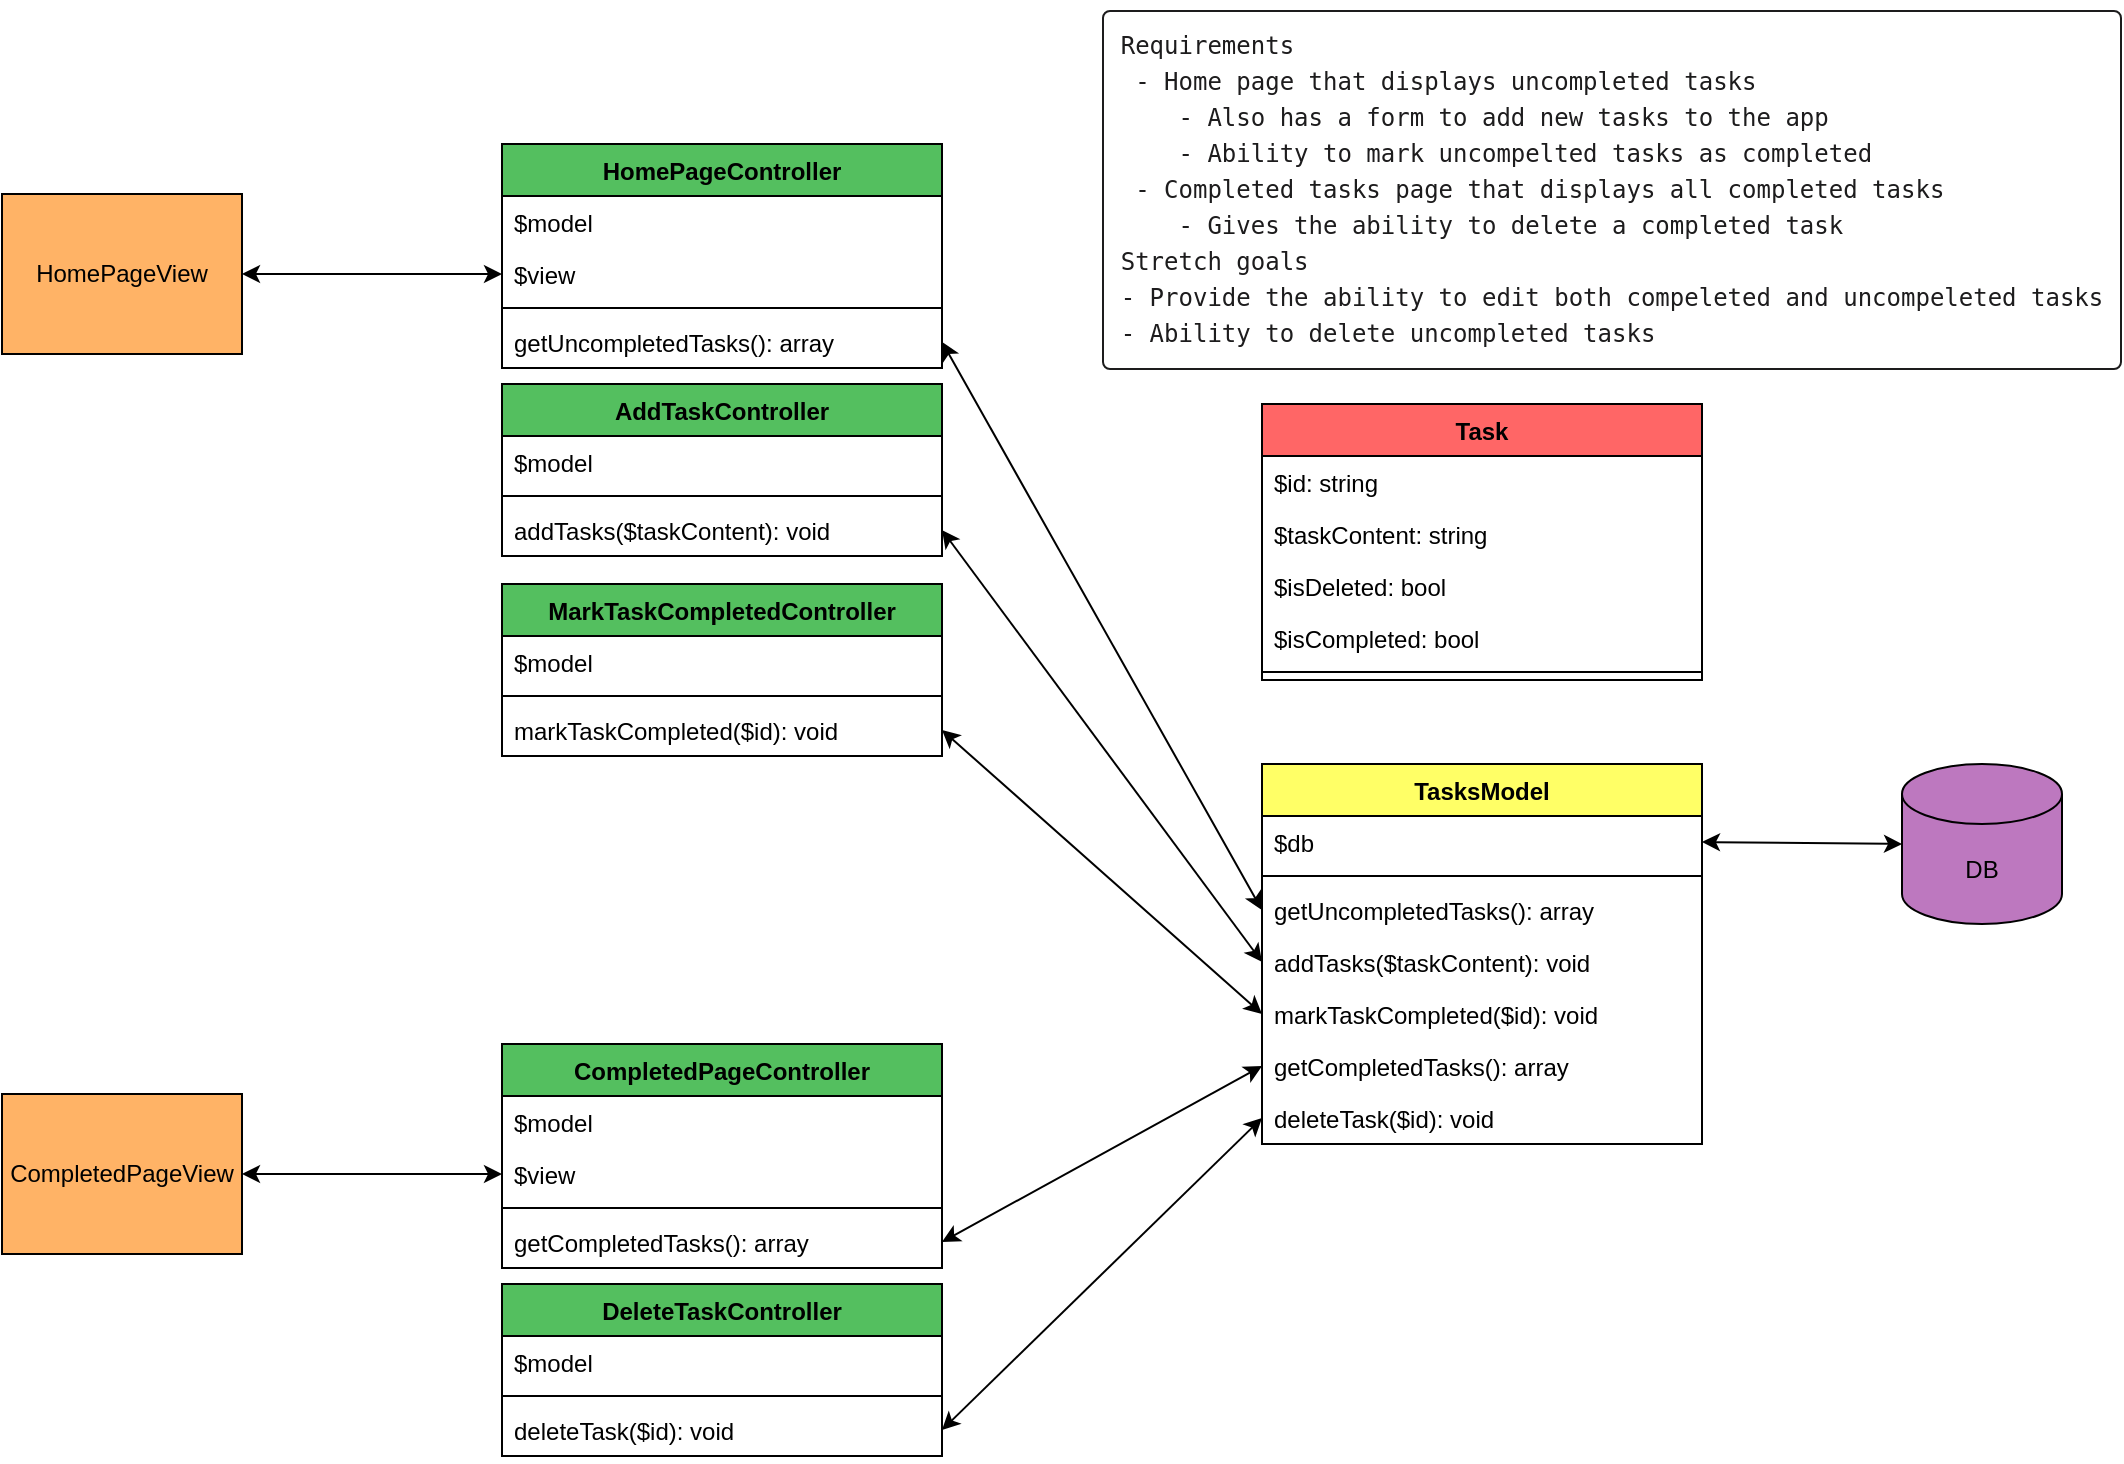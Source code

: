 <mxfile version="14.6.13" type="device"><diagram id="5I3pu-WNcRzRhMQLSkpf" name="Page-1"><mxGraphModel dx="1651" dy="891" grid="1" gridSize="10" guides="1" tooltips="1" connect="1" arrows="1" fold="1" page="1" pageScale="1" pageWidth="1169" pageHeight="1654" math="0" shadow="0"><root><mxCell id="0"/><mxCell id="1" parent="0"/><mxCell id="cDyoWDZCK6iFxR4fHS9u-6" value="DB" style="shape=cylinder3;whiteSpace=wrap;html=1;boundedLbl=1;backgroundOutline=1;size=15;shadow=0;fillColor=#BD78BF;" parent="1" vertex="1"><mxGeometry x="1000" y="600" width="80" height="80" as="geometry"/></mxCell><mxCell id="cDyoWDZCK6iFxR4fHS9u-12" value="HomePageView" style="rounded=0;whiteSpace=wrap;html=1;shadow=0;fillColor=#FFB366;" parent="1" vertex="1"><mxGeometry x="50" y="315" width="120" height="80" as="geometry"/></mxCell><mxCell id="cDyoWDZCK6iFxR4fHS9u-13" value="CompletedPageView" style="rounded=0;whiteSpace=wrap;html=1;shadow=0;fillColor=#FFB366;" parent="1" vertex="1"><mxGeometry x="50" y="765" width="120" height="80" as="geometry"/></mxCell><mxCell id="cDyoWDZCK6iFxR4fHS9u-14" value="" style="endArrow=classic;startArrow=classic;html=1;exitX=1;exitY=0.5;exitDx=0;exitDy=0;entryX=0;entryY=0.5;entryDx=0;entryDy=0;entryPerimeter=0;" parent="1" source="_qS1DK7Ca4zODB9PyU09-52" target="cDyoWDZCK6iFxR4fHS9u-6" edge="1"><mxGeometry width="50" height="50" relative="1" as="geometry"><mxPoint x="880" y="745" as="sourcePoint"/><mxPoint x="1000" y="670" as="targetPoint"/></mxGeometry></mxCell><mxCell id="cDyoWDZCK6iFxR4fHS9u-28" value="" style="endArrow=classic;startArrow=classic;html=1;exitX=1;exitY=0.5;exitDx=0;exitDy=0;entryX=0;entryY=0.5;entryDx=0;entryDy=0;" parent="1" edge="1" target="_qS1DK7Ca4zODB9PyU09-55" source="_qS1DK7Ca4zODB9PyU09-18"><mxGeometry width="50" height="50" relative="1" as="geometry"><mxPoint x="500" y="255" as="sourcePoint"/><mxPoint x="680" y="640" as="targetPoint"/></mxGeometry></mxCell><mxCell id="cDyoWDZCK6iFxR4fHS9u-29" value="" style="endArrow=classic;startArrow=classic;html=1;exitX=1;exitY=0.5;exitDx=0;exitDy=0;entryX=0;entryY=0.5;entryDx=0;entryDy=0;" parent="1" edge="1" target="_qS1DK7Ca4zODB9PyU09-57" source="_qS1DK7Ca4zODB9PyU09-25"><mxGeometry width="50" height="50" relative="1" as="geometry"><mxPoint x="500" y="475" as="sourcePoint"/><mxPoint x="680" y="670" as="targetPoint"/></mxGeometry></mxCell><mxCell id="cDyoWDZCK6iFxR4fHS9u-30" value="" style="endArrow=classic;startArrow=classic;html=1;exitX=1;exitY=0.5;exitDx=0;exitDy=0;entryX=0;entryY=0.5;entryDx=0;entryDy=0;" parent="1" edge="1" target="_qS1DK7Ca4zODB9PyU09-58" source="_qS1DK7Ca4zODB9PyU09-37"><mxGeometry width="50" height="50" relative="1" as="geometry"><mxPoint x="480" y="600" as="sourcePoint"/><mxPoint x="680" y="700" as="targetPoint"/></mxGeometry></mxCell><mxCell id="cDyoWDZCK6iFxR4fHS9u-31" value="" style="endArrow=classic;startArrow=classic;html=1;exitX=1;exitY=0.5;exitDx=0;exitDy=0;entryX=0;entryY=0.5;entryDx=0;entryDy=0;" parent="1" edge="1" target="_qS1DK7Ca4zODB9PyU09-56" source="_qS1DK7Ca4zODB9PyU09-44"><mxGeometry width="50" height="50" relative="1" as="geometry"><mxPoint x="520" y="880" as="sourcePoint"/><mxPoint x="680" y="740" as="targetPoint"/></mxGeometry></mxCell><mxCell id="cDyoWDZCK6iFxR4fHS9u-32" value="" style="endArrow=classic;startArrow=classic;html=1;exitX=1;exitY=0.5;exitDx=0;exitDy=0;entryX=0;entryY=0.5;entryDx=0;entryDy=0;" parent="1" edge="1" target="_qS1DK7Ca4zODB9PyU09-59" source="_qS1DK7Ca4zODB9PyU09-49"><mxGeometry width="50" height="50" relative="1" as="geometry"><mxPoint x="520" y="930" as="sourcePoint"/><mxPoint x="680" y="770" as="targetPoint"/></mxGeometry></mxCell><mxCell id="cDyoWDZCK6iFxR4fHS9u-33" value="" style="endArrow=classic;startArrow=classic;html=1;entryX=1;entryY=0.5;entryDx=0;entryDy=0;exitX=0;exitY=0.5;exitDx=0;exitDy=0;" parent="1" target="cDyoWDZCK6iFxR4fHS9u-13" edge="1" source="_qS1DK7Ca4zODB9PyU09-42"><mxGeometry width="50" height="50" relative="1" as="geometry"><mxPoint x="320" y="1050" as="sourcePoint"/><mxPoint x="280" y="1020" as="targetPoint"/></mxGeometry></mxCell><mxCell id="cDyoWDZCK6iFxR4fHS9u-34" value="" style="endArrow=classic;startArrow=classic;html=1;exitX=0;exitY=0.5;exitDx=0;exitDy=0;entryX=1;entryY=0.5;entryDx=0;entryDy=0;" parent="1" edge="1" target="cDyoWDZCK6iFxR4fHS9u-12" source="_qS1DK7Ca4zODB9PyU09-20"><mxGeometry width="50" height="50" relative="1" as="geometry"><mxPoint x="300" y="375" as="sourcePoint"/><mxPoint x="260" y="690" as="targetPoint"/></mxGeometry></mxCell><mxCell id="_qS1DK7Ca4zODB9PyU09-15" value="HomePageController" style="swimlane;fontStyle=1;align=center;verticalAlign=top;childLayout=stackLayout;horizontal=1;startSize=26;horizontalStack=0;resizeParent=1;resizeParentMax=0;resizeLast=0;collapsible=1;marginBottom=0;fillColor=#54BF5F;" vertex="1" parent="1"><mxGeometry x="300" y="290" width="220" height="112" as="geometry"/></mxCell><mxCell id="_qS1DK7Ca4zODB9PyU09-16" value="$model" style="text;strokeColor=none;fillColor=none;align=left;verticalAlign=top;spacingLeft=4;spacingRight=4;overflow=hidden;rotatable=0;points=[[0,0.5],[1,0.5]];portConstraint=eastwest;" vertex="1" parent="_qS1DK7Ca4zODB9PyU09-15"><mxGeometry y="26" width="220" height="26" as="geometry"/></mxCell><mxCell id="_qS1DK7Ca4zODB9PyU09-20" value="$view" style="text;strokeColor=none;fillColor=none;align=left;verticalAlign=top;spacingLeft=4;spacingRight=4;overflow=hidden;rotatable=0;points=[[0,0.5],[1,0.5]];portConstraint=eastwest;" vertex="1" parent="_qS1DK7Ca4zODB9PyU09-15"><mxGeometry y="52" width="220" height="26" as="geometry"/></mxCell><mxCell id="_qS1DK7Ca4zODB9PyU09-17" value="" style="line;strokeWidth=1;fillColor=none;align=left;verticalAlign=middle;spacingTop=-1;spacingLeft=3;spacingRight=3;rotatable=0;labelPosition=right;points=[];portConstraint=eastwest;" vertex="1" parent="_qS1DK7Ca4zODB9PyU09-15"><mxGeometry y="78" width="220" height="8" as="geometry"/></mxCell><mxCell id="_qS1DK7Ca4zODB9PyU09-18" value="getUncompletedTasks(): array" style="text;strokeColor=none;fillColor=none;align=left;verticalAlign=top;spacingLeft=4;spacingRight=4;overflow=hidden;rotatable=0;points=[[0,0.5],[1,0.5]];portConstraint=eastwest;" vertex="1" parent="_qS1DK7Ca4zODB9PyU09-15"><mxGeometry y="86" width="220" height="26" as="geometry"/></mxCell><mxCell id="_qS1DK7Ca4zODB9PyU09-21" value="AddTaskController" style="swimlane;fontStyle=1;align=center;verticalAlign=top;childLayout=stackLayout;horizontal=1;startSize=26;horizontalStack=0;resizeParent=1;resizeParentMax=0;resizeLast=0;collapsible=1;marginBottom=0;fillColor=#54BF5F;" vertex="1" parent="1"><mxGeometry x="300" y="410" width="220" height="86" as="geometry"/></mxCell><mxCell id="_qS1DK7Ca4zODB9PyU09-22" value="$model" style="text;strokeColor=none;fillColor=none;align=left;verticalAlign=top;spacingLeft=4;spacingRight=4;overflow=hidden;rotatable=0;points=[[0,0.5],[1,0.5]];portConstraint=eastwest;" vertex="1" parent="_qS1DK7Ca4zODB9PyU09-21"><mxGeometry y="26" width="220" height="26" as="geometry"/></mxCell><mxCell id="_qS1DK7Ca4zODB9PyU09-24" value="" style="line;strokeWidth=1;fillColor=none;align=left;verticalAlign=middle;spacingTop=-1;spacingLeft=3;spacingRight=3;rotatable=0;labelPosition=right;points=[];portConstraint=eastwest;" vertex="1" parent="_qS1DK7Ca4zODB9PyU09-21"><mxGeometry y="52" width="220" height="8" as="geometry"/></mxCell><mxCell id="_qS1DK7Ca4zODB9PyU09-25" value="addTasks($taskContent): void" style="text;strokeColor=none;fillColor=none;align=left;verticalAlign=top;spacingLeft=4;spacingRight=4;overflow=hidden;rotatable=0;points=[[0,0.5],[1,0.5]];portConstraint=eastwest;" vertex="1" parent="_qS1DK7Ca4zODB9PyU09-21"><mxGeometry y="60" width="220" height="26" as="geometry"/></mxCell><mxCell id="_qS1DK7Ca4zODB9PyU09-26" value="Task" style="swimlane;fontStyle=1;align=center;verticalAlign=top;childLayout=stackLayout;horizontal=1;startSize=26;horizontalStack=0;resizeParent=1;resizeParentMax=0;resizeLast=0;collapsible=1;marginBottom=0;fillColor=#FF6666;" vertex="1" parent="1"><mxGeometry x="680" y="420" width="220" height="138" as="geometry"/></mxCell><mxCell id="_qS1DK7Ca4zODB9PyU09-27" value="$id: string" style="text;strokeColor=none;fillColor=none;align=left;verticalAlign=top;spacingLeft=4;spacingRight=4;overflow=hidden;rotatable=0;points=[[0,0.5],[1,0.5]];portConstraint=eastwest;" vertex="1" parent="_qS1DK7Ca4zODB9PyU09-26"><mxGeometry y="26" width="220" height="26" as="geometry"/></mxCell><mxCell id="_qS1DK7Ca4zODB9PyU09-28" value="$taskContent: string" style="text;strokeColor=none;fillColor=none;align=left;verticalAlign=top;spacingLeft=4;spacingRight=4;overflow=hidden;rotatable=0;points=[[0,0.5],[1,0.5]];portConstraint=eastwest;" vertex="1" parent="_qS1DK7Ca4zODB9PyU09-26"><mxGeometry y="52" width="220" height="26" as="geometry"/></mxCell><mxCell id="_qS1DK7Ca4zODB9PyU09-31" value="$isDeleted: bool" style="text;strokeColor=none;fillColor=none;align=left;verticalAlign=top;spacingLeft=4;spacingRight=4;overflow=hidden;rotatable=0;points=[[0,0.5],[1,0.5]];portConstraint=eastwest;" vertex="1" parent="_qS1DK7Ca4zODB9PyU09-26"><mxGeometry y="78" width="220" height="26" as="geometry"/></mxCell><mxCell id="_qS1DK7Ca4zODB9PyU09-32" value="$isCompleted: bool" style="text;strokeColor=none;fillColor=none;align=left;verticalAlign=top;spacingLeft=4;spacingRight=4;overflow=hidden;rotatable=0;points=[[0,0.5],[1,0.5]];portConstraint=eastwest;" vertex="1" parent="_qS1DK7Ca4zODB9PyU09-26"><mxGeometry y="104" width="220" height="26" as="geometry"/></mxCell><mxCell id="_qS1DK7Ca4zODB9PyU09-29" value="" style="line;strokeWidth=1;fillColor=none;align=left;verticalAlign=middle;spacingTop=-1;spacingLeft=3;spacingRight=3;rotatable=0;labelPosition=right;points=[];portConstraint=eastwest;" vertex="1" parent="_qS1DK7Ca4zODB9PyU09-26"><mxGeometry y="130" width="220" height="8" as="geometry"/></mxCell><mxCell id="_qS1DK7Ca4zODB9PyU09-33" value="MarkTaskCompletedController" style="swimlane;fontStyle=1;align=center;verticalAlign=top;childLayout=stackLayout;horizontal=1;startSize=26;horizontalStack=0;resizeParent=1;resizeParentMax=0;resizeLast=0;collapsible=1;marginBottom=0;fillColor=#54BF5F;" vertex="1" parent="1"><mxGeometry x="300" y="510" width="220" height="86" as="geometry"/></mxCell><mxCell id="_qS1DK7Ca4zODB9PyU09-34" value="$model" style="text;strokeColor=none;fillColor=none;align=left;verticalAlign=top;spacingLeft=4;spacingRight=4;overflow=hidden;rotatable=0;points=[[0,0.5],[1,0.5]];portConstraint=eastwest;" vertex="1" parent="_qS1DK7Ca4zODB9PyU09-33"><mxGeometry y="26" width="220" height="26" as="geometry"/></mxCell><mxCell id="_qS1DK7Ca4zODB9PyU09-36" value="" style="line;strokeWidth=1;fillColor=none;align=left;verticalAlign=middle;spacingTop=-1;spacingLeft=3;spacingRight=3;rotatable=0;labelPosition=right;points=[];portConstraint=eastwest;" vertex="1" parent="_qS1DK7Ca4zODB9PyU09-33"><mxGeometry y="52" width="220" height="8" as="geometry"/></mxCell><mxCell id="_qS1DK7Ca4zODB9PyU09-37" value="markTaskCompleted($id): void" style="text;strokeColor=none;fillColor=none;align=left;verticalAlign=top;spacingLeft=4;spacingRight=4;overflow=hidden;rotatable=0;points=[[0,0.5],[1,0.5]];portConstraint=eastwest;" vertex="1" parent="_qS1DK7Ca4zODB9PyU09-33"><mxGeometry y="60" width="220" height="26" as="geometry"/></mxCell><mxCell id="_qS1DK7Ca4zODB9PyU09-40" value="CompletedPageController" style="swimlane;fontStyle=1;align=center;verticalAlign=top;childLayout=stackLayout;horizontal=1;startSize=26;horizontalStack=0;resizeParent=1;resizeParentMax=0;resizeLast=0;collapsible=1;marginBottom=0;fillColor=#54BF5F;" vertex="1" parent="1"><mxGeometry x="300" y="740" width="220" height="112" as="geometry"/></mxCell><mxCell id="_qS1DK7Ca4zODB9PyU09-41" value="$model" style="text;strokeColor=none;fillColor=none;align=left;verticalAlign=top;spacingLeft=4;spacingRight=4;overflow=hidden;rotatable=0;points=[[0,0.5],[1,0.5]];portConstraint=eastwest;" vertex="1" parent="_qS1DK7Ca4zODB9PyU09-40"><mxGeometry y="26" width="220" height="26" as="geometry"/></mxCell><mxCell id="_qS1DK7Ca4zODB9PyU09-42" value="$view" style="text;strokeColor=none;fillColor=none;align=left;verticalAlign=top;spacingLeft=4;spacingRight=4;overflow=hidden;rotatable=0;points=[[0,0.5],[1,0.5]];portConstraint=eastwest;" vertex="1" parent="_qS1DK7Ca4zODB9PyU09-40"><mxGeometry y="52" width="220" height="26" as="geometry"/></mxCell><mxCell id="_qS1DK7Ca4zODB9PyU09-43" value="" style="line;strokeWidth=1;fillColor=none;align=left;verticalAlign=middle;spacingTop=-1;spacingLeft=3;spacingRight=3;rotatable=0;labelPosition=right;points=[];portConstraint=eastwest;" vertex="1" parent="_qS1DK7Ca4zODB9PyU09-40"><mxGeometry y="78" width="220" height="8" as="geometry"/></mxCell><mxCell id="_qS1DK7Ca4zODB9PyU09-44" value="getCompletedTasks(): array" style="text;strokeColor=none;fillColor=none;align=left;verticalAlign=top;spacingLeft=4;spacingRight=4;overflow=hidden;rotatable=0;points=[[0,0.5],[1,0.5]];portConstraint=eastwest;" vertex="1" parent="_qS1DK7Ca4zODB9PyU09-40"><mxGeometry y="86" width="220" height="26" as="geometry"/></mxCell><mxCell id="_qS1DK7Ca4zODB9PyU09-45" value="DeleteTaskController" style="swimlane;fontStyle=1;align=center;verticalAlign=top;childLayout=stackLayout;horizontal=1;startSize=26;horizontalStack=0;resizeParent=1;resizeParentMax=0;resizeLast=0;collapsible=1;marginBottom=0;fillColor=#54BF5F;" vertex="1" parent="1"><mxGeometry x="300" y="860" width="220" height="86" as="geometry"/></mxCell><mxCell id="_qS1DK7Ca4zODB9PyU09-46" value="$model" style="text;strokeColor=none;fillColor=none;align=left;verticalAlign=top;spacingLeft=4;spacingRight=4;overflow=hidden;rotatable=0;points=[[0,0.5],[1,0.5]];portConstraint=eastwest;" vertex="1" parent="_qS1DK7Ca4zODB9PyU09-45"><mxGeometry y="26" width="220" height="26" as="geometry"/></mxCell><mxCell id="_qS1DK7Ca4zODB9PyU09-48" value="" style="line;strokeWidth=1;fillColor=none;align=left;verticalAlign=middle;spacingTop=-1;spacingLeft=3;spacingRight=3;rotatable=0;labelPosition=right;points=[];portConstraint=eastwest;" vertex="1" parent="_qS1DK7Ca4zODB9PyU09-45"><mxGeometry y="52" width="220" height="8" as="geometry"/></mxCell><mxCell id="_qS1DK7Ca4zODB9PyU09-49" value="deleteTask($id): void" style="text;strokeColor=none;fillColor=none;align=left;verticalAlign=top;spacingLeft=4;spacingRight=4;overflow=hidden;rotatable=0;points=[[0,0.5],[1,0.5]];portConstraint=eastwest;" vertex="1" parent="_qS1DK7Ca4zODB9PyU09-45"><mxGeometry y="60" width="220" height="26" as="geometry"/></mxCell><mxCell id="_qS1DK7Ca4zODB9PyU09-51" value="TasksModel" style="swimlane;fontStyle=1;align=center;verticalAlign=top;childLayout=stackLayout;horizontal=1;startSize=26;horizontalStack=0;resizeParent=1;resizeParentMax=0;resizeLast=0;collapsible=1;marginBottom=0;fillColor=#FFFF66;" vertex="1" parent="1"><mxGeometry x="680" y="600" width="220" height="190" as="geometry"/></mxCell><mxCell id="_qS1DK7Ca4zODB9PyU09-52" value="$db" style="text;strokeColor=none;fillColor=none;align=left;verticalAlign=top;spacingLeft=4;spacingRight=4;overflow=hidden;rotatable=0;points=[[0,0.5],[1,0.5]];portConstraint=eastwest;" vertex="1" parent="_qS1DK7Ca4zODB9PyU09-51"><mxGeometry y="26" width="220" height="26" as="geometry"/></mxCell><mxCell id="_qS1DK7Ca4zODB9PyU09-54" value="" style="line;strokeWidth=1;fillColor=none;align=left;verticalAlign=middle;spacingTop=-1;spacingLeft=3;spacingRight=3;rotatable=0;labelPosition=right;points=[];portConstraint=eastwest;" vertex="1" parent="_qS1DK7Ca4zODB9PyU09-51"><mxGeometry y="52" width="220" height="8" as="geometry"/></mxCell><mxCell id="_qS1DK7Ca4zODB9PyU09-55" value="getUncompletedTasks(): array" style="text;strokeColor=none;fillColor=none;align=left;verticalAlign=top;spacingLeft=4;spacingRight=4;overflow=hidden;rotatable=0;points=[[0,0.5],[1,0.5]];portConstraint=eastwest;" vertex="1" parent="_qS1DK7Ca4zODB9PyU09-51"><mxGeometry y="60" width="220" height="26" as="geometry"/></mxCell><mxCell id="_qS1DK7Ca4zODB9PyU09-57" value="addTasks($taskContent): void" style="text;strokeColor=none;fillColor=none;align=left;verticalAlign=top;spacingLeft=4;spacingRight=4;overflow=hidden;rotatable=0;points=[[0,0.5],[1,0.5]];portConstraint=eastwest;" vertex="1" parent="_qS1DK7Ca4zODB9PyU09-51"><mxGeometry y="86" width="220" height="26" as="geometry"/></mxCell><mxCell id="_qS1DK7Ca4zODB9PyU09-58" value="markTaskCompleted($id): void" style="text;strokeColor=none;fillColor=none;align=left;verticalAlign=top;spacingLeft=4;spacingRight=4;overflow=hidden;rotatable=0;points=[[0,0.5],[1,0.5]];portConstraint=eastwest;" vertex="1" parent="_qS1DK7Ca4zODB9PyU09-51"><mxGeometry y="112" width="220" height="26" as="geometry"/></mxCell><mxCell id="_qS1DK7Ca4zODB9PyU09-56" value="getCompletedTasks(): array" style="text;strokeColor=none;fillColor=none;align=left;verticalAlign=top;spacingLeft=4;spacingRight=4;overflow=hidden;rotatable=0;points=[[0,0.5],[1,0.5]];portConstraint=eastwest;" vertex="1" parent="_qS1DK7Ca4zODB9PyU09-51"><mxGeometry y="138" width="220" height="26" as="geometry"/></mxCell><mxCell id="_qS1DK7Ca4zODB9PyU09-59" value="deleteTask($id): void" style="text;strokeColor=none;fillColor=none;align=left;verticalAlign=top;spacingLeft=4;spacingRight=4;overflow=hidden;rotatable=0;points=[[0,0.5],[1,0.5]];portConstraint=eastwest;" vertex="1" parent="_qS1DK7Ca4zODB9PyU09-51"><mxGeometry y="164" width="220" height="26" as="geometry"/></mxCell><mxCell id="_qS1DK7Ca4zODB9PyU09-60" value="&lt;pre class=&quot;c-mrkdwn__pre&quot; style=&quot;box-sizing: inherit ; margin-top: 4px ; margin-bottom: 4px ; padding: 8px ; line-height: 1.5 ; overflow-wrap: break-word ; word-break: normal ; border: 1px solid ; border-radius: 4px ; background: rgba(, 0.04) ; color: rgb(29 , 28 , 29) ; text-align: left ; font-family: &amp;#34;monaco&amp;#34; , &amp;#34;menlo&amp;#34; , &amp;#34;consolas&amp;#34; , &amp;#34;courier new&amp;#34; , monospace &amp;#34;important&amp;#34;&quot;&gt;Requirements&lt;span class=&quot;c-mrkdwn__br&quot; style=&quot;box-sizing: inherit ; display: block&quot;&gt;&lt;/span&gt; - Home page that displays uncompleted tasks&lt;br style=&quot;box-sizing: inherit&quot;&gt;    - Also has a form to add new tasks to the app&lt;br style=&quot;box-sizing: inherit&quot;&gt;    - Ability to mark uncompelted tasks as completed&lt;br style=&quot;box-sizing: inherit&quot;&gt; - Completed tasks page that displays all completed tasks&lt;br style=&quot;box-sizing: inherit&quot;&gt;    - Gives the ability to delete a completed task&lt;span class=&quot;c-mrkdwn__br&quot; style=&quot;box-sizing: inherit ; display: block&quot;&gt;&lt;/span&gt;Stretch goals&lt;span class=&quot;c-mrkdwn__br&quot; style=&quot;box-sizing: inherit ; display: block&quot;&gt;&lt;/span&gt;- Provide the ability to edit both compeleted and uncompeleted tasks&lt;br style=&quot;box-sizing: inherit&quot;&gt;- Ability to delete uncompleted tasks&lt;/pre&gt;" style="text;html=1;strokeColor=none;fillColor=none;align=center;verticalAlign=middle;whiteSpace=wrap;rounded=0;" vertex="1" parent="1"><mxGeometry x="600" y="222" width="510" height="180" as="geometry"/></mxCell></root></mxGraphModel></diagram></mxfile>